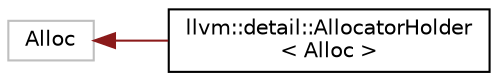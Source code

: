 digraph "Graphical Class Hierarchy"
{
 // LATEX_PDF_SIZE
  bgcolor="transparent";
  edge [fontname="Helvetica",fontsize="10",labelfontname="Helvetica",labelfontsize="10"];
  node [fontname="Helvetica",fontsize="10",shape=record];
  rankdir="LR";
  Node16905 [label="Alloc",height=0.2,width=0.4,color="grey75",tooltip=" "];
  Node16905 -> Node0 [dir="back",color="firebrick4",fontsize="10",style="solid",fontname="Helvetica"];
  Node0 [label="llvm::detail::AllocatorHolder\l\< Alloc \>",height=0.2,width=0.4,color="black",URL="$classllvm_1_1detail_1_1AllocatorHolder.html",tooltip=" "];
}
